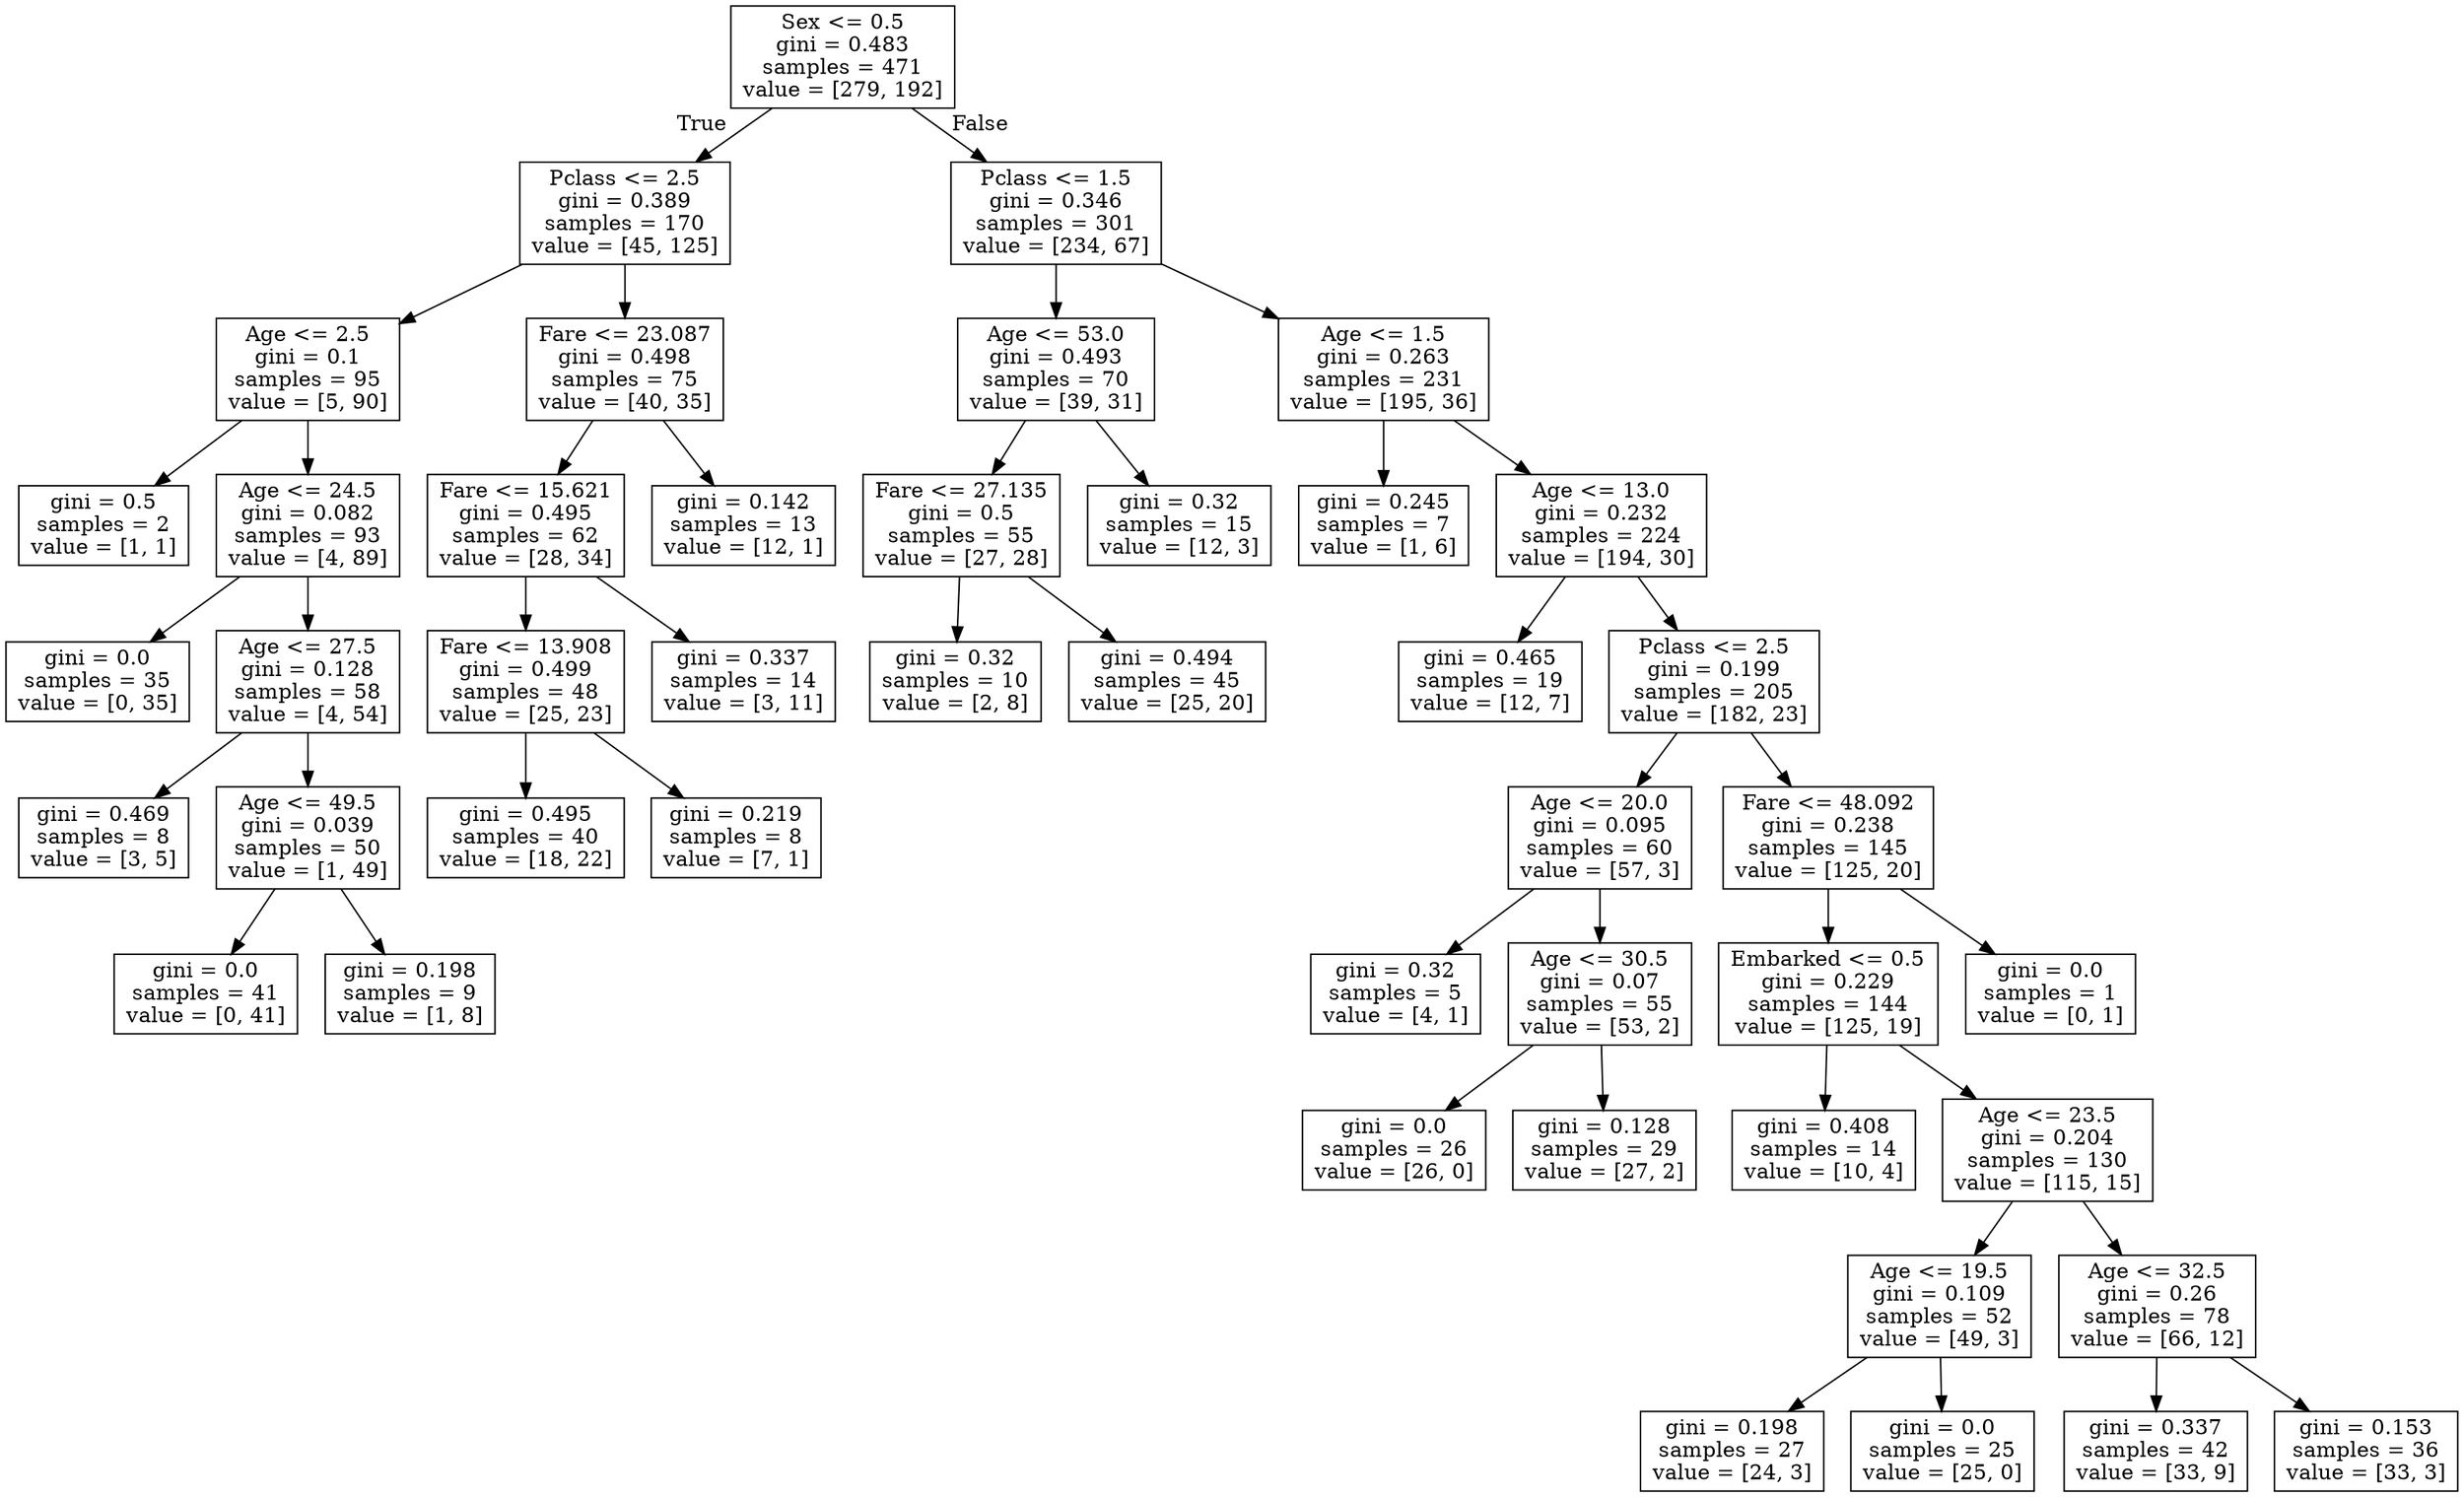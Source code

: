 digraph Tree {
node [shape=box] ;
0 [label="Sex <= 0.5\ngini = 0.483\nsamples = 471\nvalue = [279, 192]"] ;
1 [label="Pclass <= 2.5\ngini = 0.389\nsamples = 170\nvalue = [45, 125]"] ;
0 -> 1 [labeldistance=2.5, labelangle=45, headlabel="True"] ;
2 [label="Age <= 2.5\ngini = 0.1\nsamples = 95\nvalue = [5, 90]"] ;
1 -> 2 ;
3 [label="gini = 0.5\nsamples = 2\nvalue = [1, 1]"] ;
2 -> 3 ;
4 [label="Age <= 24.5\ngini = 0.082\nsamples = 93\nvalue = [4, 89]"] ;
2 -> 4 ;
5 [label="gini = 0.0\nsamples = 35\nvalue = [0, 35]"] ;
4 -> 5 ;
6 [label="Age <= 27.5\ngini = 0.128\nsamples = 58\nvalue = [4, 54]"] ;
4 -> 6 ;
7 [label="gini = 0.469\nsamples = 8\nvalue = [3, 5]"] ;
6 -> 7 ;
8 [label="Age <= 49.5\ngini = 0.039\nsamples = 50\nvalue = [1, 49]"] ;
6 -> 8 ;
9 [label="gini = 0.0\nsamples = 41\nvalue = [0, 41]"] ;
8 -> 9 ;
10 [label="gini = 0.198\nsamples = 9\nvalue = [1, 8]"] ;
8 -> 10 ;
11 [label="Fare <= 23.087\ngini = 0.498\nsamples = 75\nvalue = [40, 35]"] ;
1 -> 11 ;
12 [label="Fare <= 15.621\ngini = 0.495\nsamples = 62\nvalue = [28, 34]"] ;
11 -> 12 ;
13 [label="Fare <= 13.908\ngini = 0.499\nsamples = 48\nvalue = [25, 23]"] ;
12 -> 13 ;
14 [label="gini = 0.495\nsamples = 40\nvalue = [18, 22]"] ;
13 -> 14 ;
15 [label="gini = 0.219\nsamples = 8\nvalue = [7, 1]"] ;
13 -> 15 ;
16 [label="gini = 0.337\nsamples = 14\nvalue = [3, 11]"] ;
12 -> 16 ;
17 [label="gini = 0.142\nsamples = 13\nvalue = [12, 1]"] ;
11 -> 17 ;
18 [label="Pclass <= 1.5\ngini = 0.346\nsamples = 301\nvalue = [234, 67]"] ;
0 -> 18 [labeldistance=2.5, labelangle=-45, headlabel="False"] ;
19 [label="Age <= 53.0\ngini = 0.493\nsamples = 70\nvalue = [39, 31]"] ;
18 -> 19 ;
20 [label="Fare <= 27.135\ngini = 0.5\nsamples = 55\nvalue = [27, 28]"] ;
19 -> 20 ;
21 [label="gini = 0.32\nsamples = 10\nvalue = [2, 8]"] ;
20 -> 21 ;
22 [label="gini = 0.494\nsamples = 45\nvalue = [25, 20]"] ;
20 -> 22 ;
23 [label="gini = 0.32\nsamples = 15\nvalue = [12, 3]"] ;
19 -> 23 ;
24 [label="Age <= 1.5\ngini = 0.263\nsamples = 231\nvalue = [195, 36]"] ;
18 -> 24 ;
25 [label="gini = 0.245\nsamples = 7\nvalue = [1, 6]"] ;
24 -> 25 ;
26 [label="Age <= 13.0\ngini = 0.232\nsamples = 224\nvalue = [194, 30]"] ;
24 -> 26 ;
27 [label="gini = 0.465\nsamples = 19\nvalue = [12, 7]"] ;
26 -> 27 ;
28 [label="Pclass <= 2.5\ngini = 0.199\nsamples = 205\nvalue = [182, 23]"] ;
26 -> 28 ;
29 [label="Age <= 20.0\ngini = 0.095\nsamples = 60\nvalue = [57, 3]"] ;
28 -> 29 ;
30 [label="gini = 0.32\nsamples = 5\nvalue = [4, 1]"] ;
29 -> 30 ;
31 [label="Age <= 30.5\ngini = 0.07\nsamples = 55\nvalue = [53, 2]"] ;
29 -> 31 ;
32 [label="gini = 0.0\nsamples = 26\nvalue = [26, 0]"] ;
31 -> 32 ;
33 [label="gini = 0.128\nsamples = 29\nvalue = [27, 2]"] ;
31 -> 33 ;
34 [label="Fare <= 48.092\ngini = 0.238\nsamples = 145\nvalue = [125, 20]"] ;
28 -> 34 ;
35 [label="Embarked <= 0.5\ngini = 0.229\nsamples = 144\nvalue = [125, 19]"] ;
34 -> 35 ;
36 [label="gini = 0.408\nsamples = 14\nvalue = [10, 4]"] ;
35 -> 36 ;
37 [label="Age <= 23.5\ngini = 0.204\nsamples = 130\nvalue = [115, 15]"] ;
35 -> 37 ;
38 [label="Age <= 19.5\ngini = 0.109\nsamples = 52\nvalue = [49, 3]"] ;
37 -> 38 ;
39 [label="gini = 0.198\nsamples = 27\nvalue = [24, 3]"] ;
38 -> 39 ;
40 [label="gini = 0.0\nsamples = 25\nvalue = [25, 0]"] ;
38 -> 40 ;
41 [label="Age <= 32.5\ngini = 0.26\nsamples = 78\nvalue = [66, 12]"] ;
37 -> 41 ;
42 [label="gini = 0.337\nsamples = 42\nvalue = [33, 9]"] ;
41 -> 42 ;
43 [label="gini = 0.153\nsamples = 36\nvalue = [33, 3]"] ;
41 -> 43 ;
44 [label="gini = 0.0\nsamples = 1\nvalue = [0, 1]"] ;
34 -> 44 ;
}